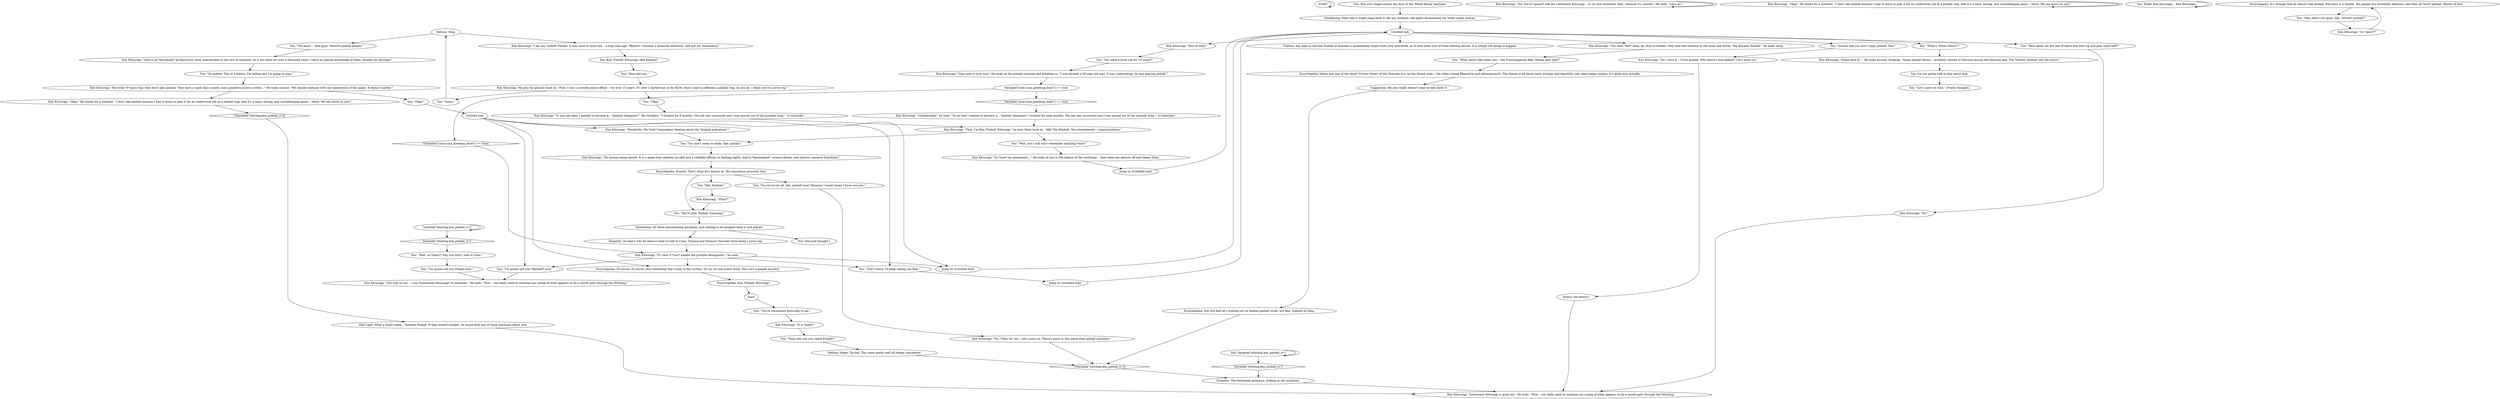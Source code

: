 # WHIRLING F1 ORB / play pinball
# 1. Let's play pinball.
#2. Kim "Pinball" Kitsuragi back story.
# ==================================================
digraph G {
	  0 [label="START"];
	  1 [label="input"];
	  2 [label="You: Kim 'Pinball' Kitsuragi, AKA Kimball?"];
	  3 [label="You: \"How did you...\""];
	  4 [label="Encyclopedia: Exactly. That's what he's known as. His reputation proceeds him!"];
	  5 [label="Kim Kitsuragi: \"It is *lame*.\""];
	  6 [label="Kim Kitsuragi: \"Not only to you -- I am *Lieutenant Kitsuragi* to everyone.\" He nods. \"Now -- we really need to continue our sweep of what appears to be a secret path through the Whirling.\""];
	  7 [label="Kim Kitsuragi: \"No. You're *gonna* call me Lieutenant Kitsuragi -- or on rare occasions 'Kim', because it's shorter.\" He nods. \"Let's go.\""];
	  8 [label="Volition: Any plan to call him Pinball or Kimball is immediately wiped from your neocortex, as if with some sort of mind altering device. It is simply not going to happen."];
	  9 [label="You: \"Let's move on then.\" [Finish thought.]"];
	  10 [label="Encyclopedia: Of course, of course. Just something that swam to the surface. Go on, do real police work. This isn't a pinball mystery."];
	  11 [label="You: \"I'm gonna call you Pinball now.\""];
	  12 [label="Kim Kitsuragi: \"It's best if *you* handle the juvenile delinquents,\" he nods."];
	  13 [label="Untitled hub"];
	  14 [label="Kim Kitsuragi: \"Okay.\" He thinks for a moment. \"I don't like pinball because I had to learn to play it for an undercover job at a pinball ring. And it's a lame, boring, and unchallenging game -- there. We can move on now.\""];
	  15 [label="Encyclopedia: You still feel he's holding out on Seolite pinball tricks, but fine. Explore on then."];
	  16 [label="Jump to: [Untitled hub]"];
	  17 [label="You: \"You're Lieutenant Kitsuragi to me.\""];
	  18 [label="Interfacing: All these mesmerizing machines, just waiting to be plugged back in and played."];
	  19 [label="Kim Kitsuragi: \"So *now* he remembers...\" He looks at you in the silence of the workshop -- then takes his glasses off and cleans them."];
	  20 [label="Kim Kitsuragi: \"Wonderful. He *only* remembers hearing about the *pinball policeman*.\""];
	  21 [label="You: \"Wait, so *that's* why you didn't talk to Cuno.\""];
	  22 [label="Encyclopedia: Kim 'Pinball' Kitsuragi!"];
	  23 [label="Suggestion: He also really doesn't want to talk about it."];
	  24 [label="Empathy: The lieutenant grimaces, looking at the machines."];
	  25 [label="Variable[\"whirling.kim_pinball_rc\"]"];
	  26 [label="Variable[\"whirling.kim_pinball_rc\"]", shape=diamond];
	  27 [label="!(Variable[\"whirling.kim_pinball_rc\"])", shape=diamond];
	  28 [label="Volition: Super. Tip-top! This went pretty well all things considered."];
	  29 [label="Kim Kitsuragi: \"I am not *called* Pinball. It was used to taunt me -- a long time ago. *Before* I became a homicide detective. And got my lieutenancy.\""];
	  30 [label="You: \"No matter. This is a failure. I'm failing and I'm going to stop.\""];
	  31 [label="Kim Kitsuragi: \"But even *I* know that they don't play pinball. They have a rigid class society, and a punitive justice system...\" He looks around. \"We should continue with our exploration of this place. It doesn't matter.\""];
	  32 [label="Kim Kitsuragi: \"Okay.\" He thinks for a moment. \"I don't like pinball because I had to learn to play it for an undercover job at a pinball ring. And it's a lame, boring, and unchallenging game -- there. We can move on now.\""];
	  33 [label="You: \"So you're not all, like, pinball aces? Because I could swear I know you are.\""];
	  34 [label="You: I'm not gonna talk to him about that."];
	  35 [label="Encyclopedia: Deora was one of the three *Crown Cities* of the Dolorian era, on the Mundi isola -- the others being Rheasilvia and Advesperascit. This theme is all about early airships and beautiful, sad, pearl-laden women. It's quite nice actually."];
	  36 [label="Kim Kitsuragi: \"No.\""];
	  37 [label="Kim Kitsuragi: \"You can't *fire* them up, they're broken. Only that one machine in the main hall works. The Royalist Pinball.\" He looks away."];
	  38 [label="You: Think: Kim Kitsuragi... Kim Kitsuragi..."];
	  39 [label="You: Variable[\"whirling.kim_pinball_rc\"]"];
	  40 [label="Variable[\"whirling.kim_pinball_rc\"]", shape=diamond];
	  41 [label="!(Variable[\"whirling.kim_pinball_rc\"])", shape=diamond];
	  42 [label="Jump to: [Untitled hub]"];
	  43 [label="Kim Kitsuragi: \"Lieutenant Kitsuragi is good too.\" He nods. \"Now -- we really need to continue our sweep of what appears to be a secret path through the Whirling.\""];
	  44 [label="Jump to: [Untitled hub]"];
	  45 [label="Kim Kitsuragi: \"Fine. I'm Kim 'Pinball' Kitsuragi.\" he puts them back on. \"AKA The Kimball. You remembered -- congratulations.\""];
	  46 [label="Kim Kitsuragi: \"End of story.\""];
	  47 [label="You: \"What about that other one -- the Franconigerian Ball. Wanna play that?\""];
	  48 [label="Half Light: What a dumb name -- Royalist Pinball. If they weren't broken, he would kick one of these machines about now."];
	  49 [label="Encyclopedia: It's strange that he doesn't like pinball. Kim here is a Seolite. His people are incredibly dextrous, and they all *love* pinball. Matter of fact..."];
	  50 [label="Volition: Stop."];
	  51 [label="Kim Kitsuragi: \"Unbelievably,\" he nods. \"To do that I needed to become a... *pinball champion*. I trained for nine months. The job was successful and I was moved out of the juvenile wing -- to homicide.\""];
	  52 [label="Empathy: So that's why he doesn't want to talk to Cuno. Trauma-and-Stressor Disorder from being a juvie cop."];
	  53 [label="You: Run your finger across the dust of the 'White Deora' machine."];
	  54 [label="Kim Kitsuragi: \"Us *guys*?\""];
	  55 [label="You: \"You're Kim 'Pinball' Kitsuragi.\""];
	  56 [label="Kim Kitsuragi: \"What?\""];
	  57 [label="You: \"Lame.\""];
	  58 [label="Untitled hub"];
	  59 [label="Kim Kitsuragi: \"No, I love it -- I love pinball. Who doesn't love pinball? Let's move on.\""];
	  60 [label="You: \"You know -- Seol guys. Massive pinball people.\""];
	  61 [label="You: \"You were a juvie cop for 15 years?\""];
	  62 [label="You: \"Okay.\""];
	  63 [label="You: \"Sounds like you don't enjoy pinball, Kim.\""];
	  64 [label="You: \"Okay.\""];
	  65 [label="You: \"Don't worry, I'll keep calling you Kim.\""];
	  66 [label="Kim Kitsuragi: \"It was not okay. I needed to become a... *pinball champion*.\" He shudders. \"I trained for 9 months. The job was successful and I was moved out of the juvenile wing -- to homicide.\""];
	  67 [label="Interfacing: Feels like it might jump back to life any moment, the lights illuminating the white robed woman."];
	  68 [label="You: [Discard thought.]"];
	  69 [label="Kim Kitsuragi: \"No human being should. It is a game that requires no skill and a childlike affinity to flashing lights. And to *fantastique*, science fiction, and historic romance franchises.\""];
	  70 [label="You: \"I'm gonna call you *Kimball* now.\""];
	  71 [label="You: \"What's 'White Deora'?\""];
	  72 [label="Drama: He doesn't."];
	  73 [label="You: \"Hey, didn't you guys, like, *invent* pinball?\""];
	  74 [label="You: \"Hey, Kimball.\""];
	  75 [label="You: \"Then why are you called Pinball?\""];
	  76 [label="Kim Kitsuragi: He puts his glasses back on. \"Fine. I was a juvenile police officer -- for over 15 years. It's how I started out in the RCM. Once I had to infiltrate a pinball ring. As you do -- when you're a juvie cop.\""];
	  77 [label="You: \"How about we fire one of these bad boys up and play some ball?\""];
	  78 [label="Kim Kitsuragi: \"Some kind of...\" He looks around, thinking. \"Inane pinball theme -- probably related to Messina during the Dolorian age. The *history themes* are the worst.\""];
	  79 [label="Kim Kitsuragi: \"Seol is an *extremely* protectionist isola, inaccessible to the rest of mankind. As it has been for over a thousand years. I have no special knowledge of them, despite my heritage.\""];
	  80 [label="Kim Kitsuragi: \"No. *They're* not -- let's move on. There's more to this place than pinball machines.\""];
	  81 [label="Kim Kitsuragi: \"That time is over now.\" He looks at the pinball machine and breathes in. \"I was already a 38 year old man. It was unbecoming. As was playing pinball.\""];
	  82 [label="Variable[\"yard.cuno_greeting_done\"] == true"];
	  83 [label="Variable[\"yard.cuno_greeting_done\"] == true", shape=diamond];
	  84 [label="!(Variable[\"yard.cuno_greeting_done\"] == true)", shape=diamond];
	  85 [label="You: \"You don't seem to really 'like' pinball.\""];
	  86 [label="You: \"Wait, but I still can't remember anything *else*.\""];
	  0 -> 0
	  1 -> 17
	  2 -> 3
	  3 -> 76
	  4 -> 33
	  4 -> 74
	  4 -> 55
	  5 -> 75
	  7 -> 7
	  10 -> 22
	  11 -> 6
	  12 -> 16
	  12 -> 65
	  12 -> 10
	  12 -> 70
	  13 -> 65
	  13 -> 70
	  13 -> 10
	  13 -> 16
	  13 -> 20
	  14 -> 14
	  15 -> 41
	  16 -> 58
	  17 -> 5
	  18 -> 52
	  18 -> 68
	  19 -> 44
	  20 -> 85
	  21 -> 11
	  22 -> 1
	  23 -> 15
	  24 -> 43
	  25 -> 25
	  25 -> 26
	  26 -> 21
	  27 -> 48
	  28 -> 41
	  29 -> 2
	  30 -> 31
	  31 -> 32
	  31 -> 64
	  32 -> 27
	  33 -> 80
	  34 -> 9
	  35 -> 23
	  36 -> 43
	  37 -> 47
	  38 -> 38
	  39 -> 40
	  39 -> 39
	  40 -> 24
	  41 -> 24
	  42 -> 58
	  44 -> 58
	  45 -> 85
	  45 -> 86
	  46 -> 61
	  47 -> 35
	  48 -> 43
	  49 -> 73
	  50 -> 60
	  50 -> 29
	  51 -> 45
	  52 -> 12
	  53 -> 67
	  54 -> 49
	  55 -> 18
	  56 -> 55
	  57 -> 50
	  58 -> 37
	  58 -> 71
	  58 -> 8
	  58 -> 77
	  58 -> 46
	  58 -> 63
	  59 -> 72
	  60 -> 79
	  61 -> 81
	  62 -> 66
	  63 -> 59
	  64 -> 13
	  65 -> 42
	  66 -> 45
	  67 -> 58
	  69 -> 4
	  70 -> 6
	  71 -> 78
	  72 -> 43
	  73 -> 54
	  74 -> 56
	  75 -> 28
	  76 -> 57
	  76 -> 62
	  77 -> 36
	  78 -> 34
	  79 -> 30
	  80 -> 41
	  81 -> 82
	  82 -> 83
	  82 -> 84
	  83 -> 51
	  84 -> 12
	  85 -> 69
	  86 -> 19
}

